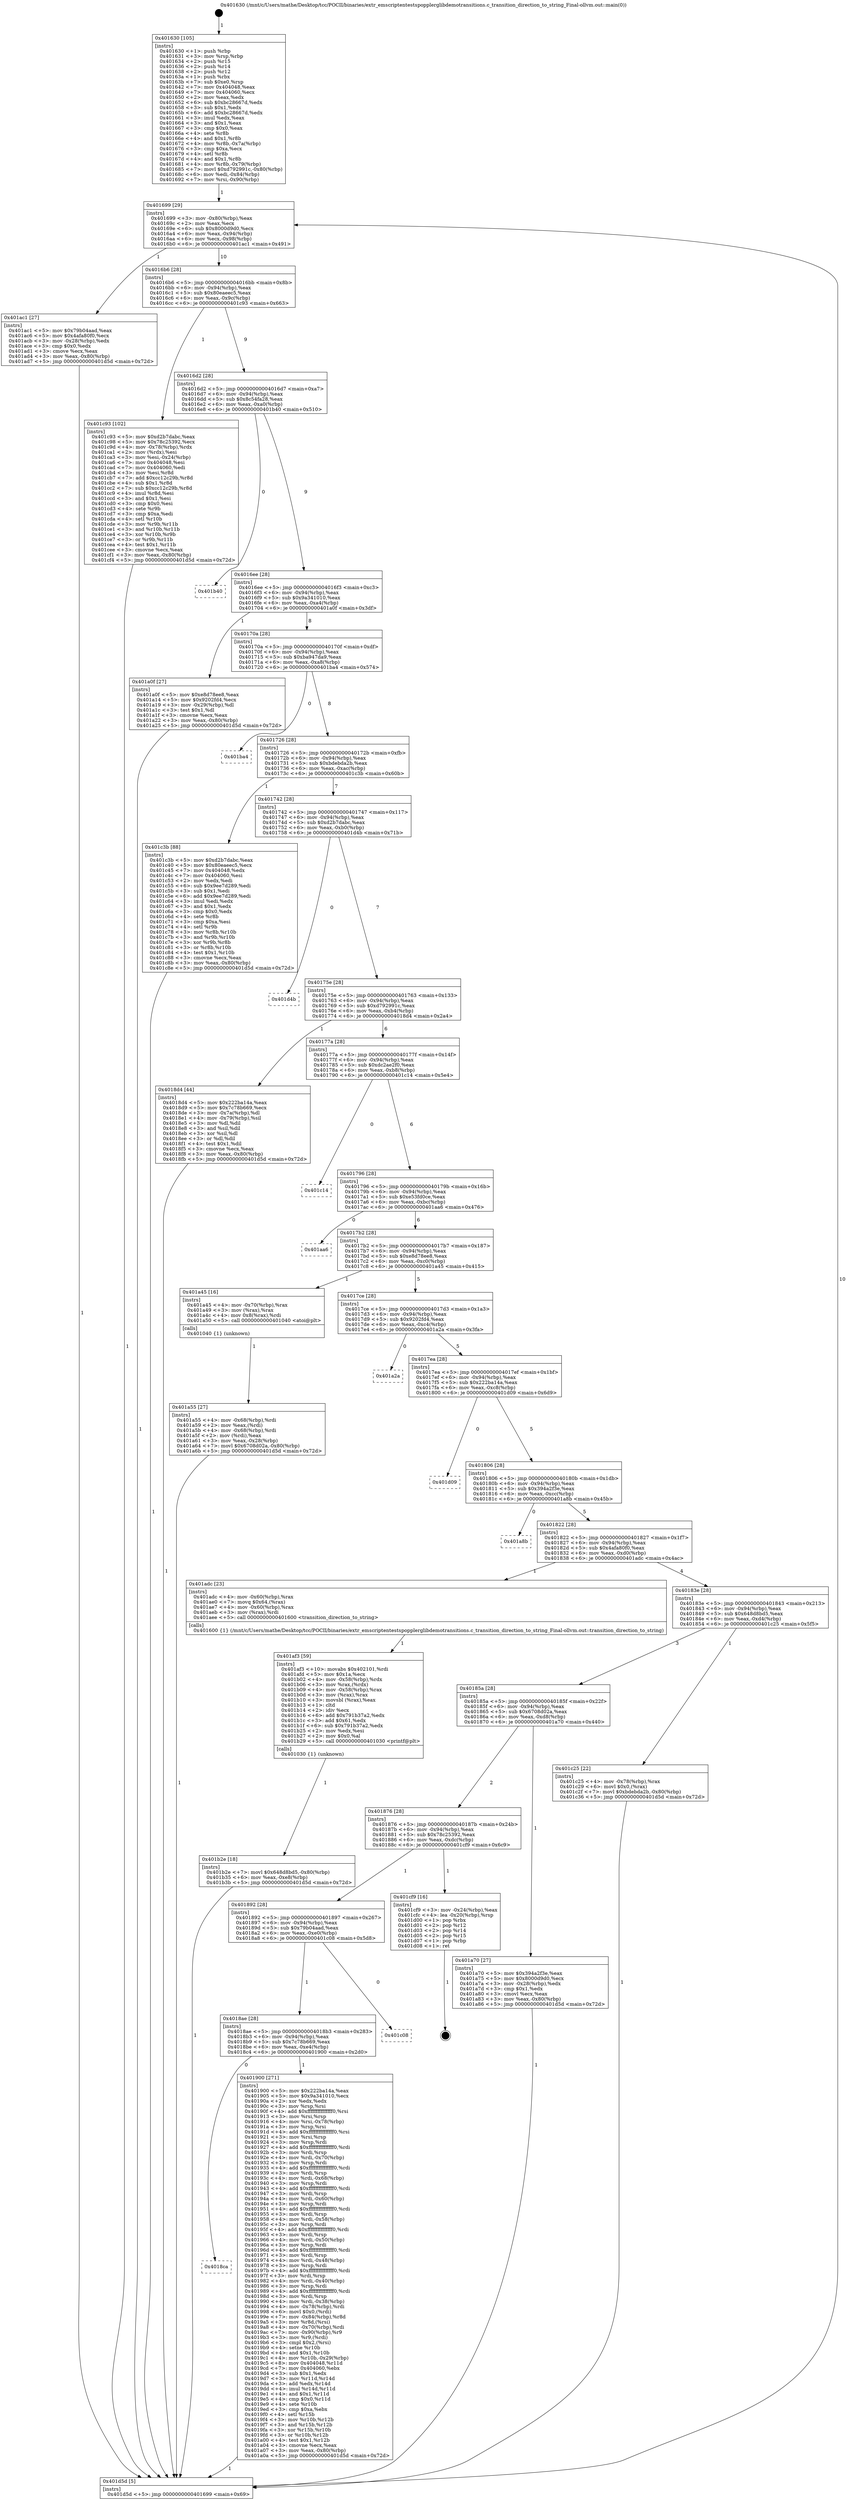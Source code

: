 digraph "0x401630" {
  label = "0x401630 (/mnt/c/Users/mathe/Desktop/tcc/POCII/binaries/extr_emscriptentestspopplerglibdemotransitions.c_transition_direction_to_string_Final-ollvm.out::main(0))"
  labelloc = "t"
  node[shape=record]

  Entry [label="",width=0.3,height=0.3,shape=circle,fillcolor=black,style=filled]
  "0x401699" [label="{
     0x401699 [29]\l
     | [instrs]\l
     &nbsp;&nbsp;0x401699 \<+3\>: mov -0x80(%rbp),%eax\l
     &nbsp;&nbsp;0x40169c \<+2\>: mov %eax,%ecx\l
     &nbsp;&nbsp;0x40169e \<+6\>: sub $0x8000d9d0,%ecx\l
     &nbsp;&nbsp;0x4016a4 \<+6\>: mov %eax,-0x94(%rbp)\l
     &nbsp;&nbsp;0x4016aa \<+6\>: mov %ecx,-0x98(%rbp)\l
     &nbsp;&nbsp;0x4016b0 \<+6\>: je 0000000000401ac1 \<main+0x491\>\l
  }"]
  "0x401ac1" [label="{
     0x401ac1 [27]\l
     | [instrs]\l
     &nbsp;&nbsp;0x401ac1 \<+5\>: mov $0x79b04aad,%eax\l
     &nbsp;&nbsp;0x401ac6 \<+5\>: mov $0x4afa80f0,%ecx\l
     &nbsp;&nbsp;0x401acb \<+3\>: mov -0x28(%rbp),%edx\l
     &nbsp;&nbsp;0x401ace \<+3\>: cmp $0x0,%edx\l
     &nbsp;&nbsp;0x401ad1 \<+3\>: cmove %ecx,%eax\l
     &nbsp;&nbsp;0x401ad4 \<+3\>: mov %eax,-0x80(%rbp)\l
     &nbsp;&nbsp;0x401ad7 \<+5\>: jmp 0000000000401d5d \<main+0x72d\>\l
  }"]
  "0x4016b6" [label="{
     0x4016b6 [28]\l
     | [instrs]\l
     &nbsp;&nbsp;0x4016b6 \<+5\>: jmp 00000000004016bb \<main+0x8b\>\l
     &nbsp;&nbsp;0x4016bb \<+6\>: mov -0x94(%rbp),%eax\l
     &nbsp;&nbsp;0x4016c1 \<+5\>: sub $0x80eaeec5,%eax\l
     &nbsp;&nbsp;0x4016c6 \<+6\>: mov %eax,-0x9c(%rbp)\l
     &nbsp;&nbsp;0x4016cc \<+6\>: je 0000000000401c93 \<main+0x663\>\l
  }"]
  Exit [label="",width=0.3,height=0.3,shape=circle,fillcolor=black,style=filled,peripheries=2]
  "0x401c93" [label="{
     0x401c93 [102]\l
     | [instrs]\l
     &nbsp;&nbsp;0x401c93 \<+5\>: mov $0xd2b7dabc,%eax\l
     &nbsp;&nbsp;0x401c98 \<+5\>: mov $0x78c25392,%ecx\l
     &nbsp;&nbsp;0x401c9d \<+4\>: mov -0x78(%rbp),%rdx\l
     &nbsp;&nbsp;0x401ca1 \<+2\>: mov (%rdx),%esi\l
     &nbsp;&nbsp;0x401ca3 \<+3\>: mov %esi,-0x24(%rbp)\l
     &nbsp;&nbsp;0x401ca6 \<+7\>: mov 0x404048,%esi\l
     &nbsp;&nbsp;0x401cad \<+7\>: mov 0x404060,%edi\l
     &nbsp;&nbsp;0x401cb4 \<+3\>: mov %esi,%r8d\l
     &nbsp;&nbsp;0x401cb7 \<+7\>: add $0xcc12c29b,%r8d\l
     &nbsp;&nbsp;0x401cbe \<+4\>: sub $0x1,%r8d\l
     &nbsp;&nbsp;0x401cc2 \<+7\>: sub $0xcc12c29b,%r8d\l
     &nbsp;&nbsp;0x401cc9 \<+4\>: imul %r8d,%esi\l
     &nbsp;&nbsp;0x401ccd \<+3\>: and $0x1,%esi\l
     &nbsp;&nbsp;0x401cd0 \<+3\>: cmp $0x0,%esi\l
     &nbsp;&nbsp;0x401cd3 \<+4\>: sete %r9b\l
     &nbsp;&nbsp;0x401cd7 \<+3\>: cmp $0xa,%edi\l
     &nbsp;&nbsp;0x401cda \<+4\>: setl %r10b\l
     &nbsp;&nbsp;0x401cde \<+3\>: mov %r9b,%r11b\l
     &nbsp;&nbsp;0x401ce1 \<+3\>: and %r10b,%r11b\l
     &nbsp;&nbsp;0x401ce4 \<+3\>: xor %r10b,%r9b\l
     &nbsp;&nbsp;0x401ce7 \<+3\>: or %r9b,%r11b\l
     &nbsp;&nbsp;0x401cea \<+4\>: test $0x1,%r11b\l
     &nbsp;&nbsp;0x401cee \<+3\>: cmovne %ecx,%eax\l
     &nbsp;&nbsp;0x401cf1 \<+3\>: mov %eax,-0x80(%rbp)\l
     &nbsp;&nbsp;0x401cf4 \<+5\>: jmp 0000000000401d5d \<main+0x72d\>\l
  }"]
  "0x4016d2" [label="{
     0x4016d2 [28]\l
     | [instrs]\l
     &nbsp;&nbsp;0x4016d2 \<+5\>: jmp 00000000004016d7 \<main+0xa7\>\l
     &nbsp;&nbsp;0x4016d7 \<+6\>: mov -0x94(%rbp),%eax\l
     &nbsp;&nbsp;0x4016dd \<+5\>: sub $0x8c54fa28,%eax\l
     &nbsp;&nbsp;0x4016e2 \<+6\>: mov %eax,-0xa0(%rbp)\l
     &nbsp;&nbsp;0x4016e8 \<+6\>: je 0000000000401b40 \<main+0x510\>\l
  }"]
  "0x401b2e" [label="{
     0x401b2e [18]\l
     | [instrs]\l
     &nbsp;&nbsp;0x401b2e \<+7\>: movl $0x648d8bd5,-0x80(%rbp)\l
     &nbsp;&nbsp;0x401b35 \<+6\>: mov %eax,-0xe8(%rbp)\l
     &nbsp;&nbsp;0x401b3b \<+5\>: jmp 0000000000401d5d \<main+0x72d\>\l
  }"]
  "0x401b40" [label="{
     0x401b40\l
  }", style=dashed]
  "0x4016ee" [label="{
     0x4016ee [28]\l
     | [instrs]\l
     &nbsp;&nbsp;0x4016ee \<+5\>: jmp 00000000004016f3 \<main+0xc3\>\l
     &nbsp;&nbsp;0x4016f3 \<+6\>: mov -0x94(%rbp),%eax\l
     &nbsp;&nbsp;0x4016f9 \<+5\>: sub $0x9a341010,%eax\l
     &nbsp;&nbsp;0x4016fe \<+6\>: mov %eax,-0xa4(%rbp)\l
     &nbsp;&nbsp;0x401704 \<+6\>: je 0000000000401a0f \<main+0x3df\>\l
  }"]
  "0x401af3" [label="{
     0x401af3 [59]\l
     | [instrs]\l
     &nbsp;&nbsp;0x401af3 \<+10\>: movabs $0x402101,%rdi\l
     &nbsp;&nbsp;0x401afd \<+5\>: mov $0x1a,%ecx\l
     &nbsp;&nbsp;0x401b02 \<+4\>: mov -0x58(%rbp),%rdx\l
     &nbsp;&nbsp;0x401b06 \<+3\>: mov %rax,(%rdx)\l
     &nbsp;&nbsp;0x401b09 \<+4\>: mov -0x58(%rbp),%rax\l
     &nbsp;&nbsp;0x401b0d \<+3\>: mov (%rax),%rax\l
     &nbsp;&nbsp;0x401b10 \<+3\>: movsbl (%rax),%eax\l
     &nbsp;&nbsp;0x401b13 \<+1\>: cltd\l
     &nbsp;&nbsp;0x401b14 \<+2\>: idiv %ecx\l
     &nbsp;&nbsp;0x401b16 \<+6\>: add $0x791b37a2,%edx\l
     &nbsp;&nbsp;0x401b1c \<+3\>: add $0x61,%edx\l
     &nbsp;&nbsp;0x401b1f \<+6\>: sub $0x791b37a2,%edx\l
     &nbsp;&nbsp;0x401b25 \<+2\>: mov %edx,%esi\l
     &nbsp;&nbsp;0x401b27 \<+2\>: mov $0x0,%al\l
     &nbsp;&nbsp;0x401b29 \<+5\>: call 0000000000401030 \<printf@plt\>\l
     | [calls]\l
     &nbsp;&nbsp;0x401030 \{1\} (unknown)\l
  }"]
  "0x401a0f" [label="{
     0x401a0f [27]\l
     | [instrs]\l
     &nbsp;&nbsp;0x401a0f \<+5\>: mov $0xe8d78ee8,%eax\l
     &nbsp;&nbsp;0x401a14 \<+5\>: mov $0x9202fd4,%ecx\l
     &nbsp;&nbsp;0x401a19 \<+3\>: mov -0x29(%rbp),%dl\l
     &nbsp;&nbsp;0x401a1c \<+3\>: test $0x1,%dl\l
     &nbsp;&nbsp;0x401a1f \<+3\>: cmovne %ecx,%eax\l
     &nbsp;&nbsp;0x401a22 \<+3\>: mov %eax,-0x80(%rbp)\l
     &nbsp;&nbsp;0x401a25 \<+5\>: jmp 0000000000401d5d \<main+0x72d\>\l
  }"]
  "0x40170a" [label="{
     0x40170a [28]\l
     | [instrs]\l
     &nbsp;&nbsp;0x40170a \<+5\>: jmp 000000000040170f \<main+0xdf\>\l
     &nbsp;&nbsp;0x40170f \<+6\>: mov -0x94(%rbp),%eax\l
     &nbsp;&nbsp;0x401715 \<+5\>: sub $0xba947da9,%eax\l
     &nbsp;&nbsp;0x40171a \<+6\>: mov %eax,-0xa8(%rbp)\l
     &nbsp;&nbsp;0x401720 \<+6\>: je 0000000000401ba4 \<main+0x574\>\l
  }"]
  "0x401a55" [label="{
     0x401a55 [27]\l
     | [instrs]\l
     &nbsp;&nbsp;0x401a55 \<+4\>: mov -0x68(%rbp),%rdi\l
     &nbsp;&nbsp;0x401a59 \<+2\>: mov %eax,(%rdi)\l
     &nbsp;&nbsp;0x401a5b \<+4\>: mov -0x68(%rbp),%rdi\l
     &nbsp;&nbsp;0x401a5f \<+2\>: mov (%rdi),%eax\l
     &nbsp;&nbsp;0x401a61 \<+3\>: mov %eax,-0x28(%rbp)\l
     &nbsp;&nbsp;0x401a64 \<+7\>: movl $0x6708d02a,-0x80(%rbp)\l
     &nbsp;&nbsp;0x401a6b \<+5\>: jmp 0000000000401d5d \<main+0x72d\>\l
  }"]
  "0x401ba4" [label="{
     0x401ba4\l
  }", style=dashed]
  "0x401726" [label="{
     0x401726 [28]\l
     | [instrs]\l
     &nbsp;&nbsp;0x401726 \<+5\>: jmp 000000000040172b \<main+0xfb\>\l
     &nbsp;&nbsp;0x40172b \<+6\>: mov -0x94(%rbp),%eax\l
     &nbsp;&nbsp;0x401731 \<+5\>: sub $0xbdebda2b,%eax\l
     &nbsp;&nbsp;0x401736 \<+6\>: mov %eax,-0xac(%rbp)\l
     &nbsp;&nbsp;0x40173c \<+6\>: je 0000000000401c3b \<main+0x60b\>\l
  }"]
  "0x4018ca" [label="{
     0x4018ca\l
  }", style=dashed]
  "0x401c3b" [label="{
     0x401c3b [88]\l
     | [instrs]\l
     &nbsp;&nbsp;0x401c3b \<+5\>: mov $0xd2b7dabc,%eax\l
     &nbsp;&nbsp;0x401c40 \<+5\>: mov $0x80eaeec5,%ecx\l
     &nbsp;&nbsp;0x401c45 \<+7\>: mov 0x404048,%edx\l
     &nbsp;&nbsp;0x401c4c \<+7\>: mov 0x404060,%esi\l
     &nbsp;&nbsp;0x401c53 \<+2\>: mov %edx,%edi\l
     &nbsp;&nbsp;0x401c55 \<+6\>: sub $0x9ee7d289,%edi\l
     &nbsp;&nbsp;0x401c5b \<+3\>: sub $0x1,%edi\l
     &nbsp;&nbsp;0x401c5e \<+6\>: add $0x9ee7d289,%edi\l
     &nbsp;&nbsp;0x401c64 \<+3\>: imul %edi,%edx\l
     &nbsp;&nbsp;0x401c67 \<+3\>: and $0x1,%edx\l
     &nbsp;&nbsp;0x401c6a \<+3\>: cmp $0x0,%edx\l
     &nbsp;&nbsp;0x401c6d \<+4\>: sete %r8b\l
     &nbsp;&nbsp;0x401c71 \<+3\>: cmp $0xa,%esi\l
     &nbsp;&nbsp;0x401c74 \<+4\>: setl %r9b\l
     &nbsp;&nbsp;0x401c78 \<+3\>: mov %r8b,%r10b\l
     &nbsp;&nbsp;0x401c7b \<+3\>: and %r9b,%r10b\l
     &nbsp;&nbsp;0x401c7e \<+3\>: xor %r9b,%r8b\l
     &nbsp;&nbsp;0x401c81 \<+3\>: or %r8b,%r10b\l
     &nbsp;&nbsp;0x401c84 \<+4\>: test $0x1,%r10b\l
     &nbsp;&nbsp;0x401c88 \<+3\>: cmovne %ecx,%eax\l
     &nbsp;&nbsp;0x401c8b \<+3\>: mov %eax,-0x80(%rbp)\l
     &nbsp;&nbsp;0x401c8e \<+5\>: jmp 0000000000401d5d \<main+0x72d\>\l
  }"]
  "0x401742" [label="{
     0x401742 [28]\l
     | [instrs]\l
     &nbsp;&nbsp;0x401742 \<+5\>: jmp 0000000000401747 \<main+0x117\>\l
     &nbsp;&nbsp;0x401747 \<+6\>: mov -0x94(%rbp),%eax\l
     &nbsp;&nbsp;0x40174d \<+5\>: sub $0xd2b7dabc,%eax\l
     &nbsp;&nbsp;0x401752 \<+6\>: mov %eax,-0xb0(%rbp)\l
     &nbsp;&nbsp;0x401758 \<+6\>: je 0000000000401d4b \<main+0x71b\>\l
  }"]
  "0x401900" [label="{
     0x401900 [271]\l
     | [instrs]\l
     &nbsp;&nbsp;0x401900 \<+5\>: mov $0x222ba14a,%eax\l
     &nbsp;&nbsp;0x401905 \<+5\>: mov $0x9a341010,%ecx\l
     &nbsp;&nbsp;0x40190a \<+2\>: xor %edx,%edx\l
     &nbsp;&nbsp;0x40190c \<+3\>: mov %rsp,%rsi\l
     &nbsp;&nbsp;0x40190f \<+4\>: add $0xfffffffffffffff0,%rsi\l
     &nbsp;&nbsp;0x401913 \<+3\>: mov %rsi,%rsp\l
     &nbsp;&nbsp;0x401916 \<+4\>: mov %rsi,-0x78(%rbp)\l
     &nbsp;&nbsp;0x40191a \<+3\>: mov %rsp,%rsi\l
     &nbsp;&nbsp;0x40191d \<+4\>: add $0xfffffffffffffff0,%rsi\l
     &nbsp;&nbsp;0x401921 \<+3\>: mov %rsi,%rsp\l
     &nbsp;&nbsp;0x401924 \<+3\>: mov %rsp,%rdi\l
     &nbsp;&nbsp;0x401927 \<+4\>: add $0xfffffffffffffff0,%rdi\l
     &nbsp;&nbsp;0x40192b \<+3\>: mov %rdi,%rsp\l
     &nbsp;&nbsp;0x40192e \<+4\>: mov %rdi,-0x70(%rbp)\l
     &nbsp;&nbsp;0x401932 \<+3\>: mov %rsp,%rdi\l
     &nbsp;&nbsp;0x401935 \<+4\>: add $0xfffffffffffffff0,%rdi\l
     &nbsp;&nbsp;0x401939 \<+3\>: mov %rdi,%rsp\l
     &nbsp;&nbsp;0x40193c \<+4\>: mov %rdi,-0x68(%rbp)\l
     &nbsp;&nbsp;0x401940 \<+3\>: mov %rsp,%rdi\l
     &nbsp;&nbsp;0x401943 \<+4\>: add $0xfffffffffffffff0,%rdi\l
     &nbsp;&nbsp;0x401947 \<+3\>: mov %rdi,%rsp\l
     &nbsp;&nbsp;0x40194a \<+4\>: mov %rdi,-0x60(%rbp)\l
     &nbsp;&nbsp;0x40194e \<+3\>: mov %rsp,%rdi\l
     &nbsp;&nbsp;0x401951 \<+4\>: add $0xfffffffffffffff0,%rdi\l
     &nbsp;&nbsp;0x401955 \<+3\>: mov %rdi,%rsp\l
     &nbsp;&nbsp;0x401958 \<+4\>: mov %rdi,-0x58(%rbp)\l
     &nbsp;&nbsp;0x40195c \<+3\>: mov %rsp,%rdi\l
     &nbsp;&nbsp;0x40195f \<+4\>: add $0xfffffffffffffff0,%rdi\l
     &nbsp;&nbsp;0x401963 \<+3\>: mov %rdi,%rsp\l
     &nbsp;&nbsp;0x401966 \<+4\>: mov %rdi,-0x50(%rbp)\l
     &nbsp;&nbsp;0x40196a \<+3\>: mov %rsp,%rdi\l
     &nbsp;&nbsp;0x40196d \<+4\>: add $0xfffffffffffffff0,%rdi\l
     &nbsp;&nbsp;0x401971 \<+3\>: mov %rdi,%rsp\l
     &nbsp;&nbsp;0x401974 \<+4\>: mov %rdi,-0x48(%rbp)\l
     &nbsp;&nbsp;0x401978 \<+3\>: mov %rsp,%rdi\l
     &nbsp;&nbsp;0x40197b \<+4\>: add $0xfffffffffffffff0,%rdi\l
     &nbsp;&nbsp;0x40197f \<+3\>: mov %rdi,%rsp\l
     &nbsp;&nbsp;0x401982 \<+4\>: mov %rdi,-0x40(%rbp)\l
     &nbsp;&nbsp;0x401986 \<+3\>: mov %rsp,%rdi\l
     &nbsp;&nbsp;0x401989 \<+4\>: add $0xfffffffffffffff0,%rdi\l
     &nbsp;&nbsp;0x40198d \<+3\>: mov %rdi,%rsp\l
     &nbsp;&nbsp;0x401990 \<+4\>: mov %rdi,-0x38(%rbp)\l
     &nbsp;&nbsp;0x401994 \<+4\>: mov -0x78(%rbp),%rdi\l
     &nbsp;&nbsp;0x401998 \<+6\>: movl $0x0,(%rdi)\l
     &nbsp;&nbsp;0x40199e \<+7\>: mov -0x84(%rbp),%r8d\l
     &nbsp;&nbsp;0x4019a5 \<+3\>: mov %r8d,(%rsi)\l
     &nbsp;&nbsp;0x4019a8 \<+4\>: mov -0x70(%rbp),%rdi\l
     &nbsp;&nbsp;0x4019ac \<+7\>: mov -0x90(%rbp),%r9\l
     &nbsp;&nbsp;0x4019b3 \<+3\>: mov %r9,(%rdi)\l
     &nbsp;&nbsp;0x4019b6 \<+3\>: cmpl $0x2,(%rsi)\l
     &nbsp;&nbsp;0x4019b9 \<+4\>: setne %r10b\l
     &nbsp;&nbsp;0x4019bd \<+4\>: and $0x1,%r10b\l
     &nbsp;&nbsp;0x4019c1 \<+4\>: mov %r10b,-0x29(%rbp)\l
     &nbsp;&nbsp;0x4019c5 \<+8\>: mov 0x404048,%r11d\l
     &nbsp;&nbsp;0x4019cd \<+7\>: mov 0x404060,%ebx\l
     &nbsp;&nbsp;0x4019d4 \<+3\>: sub $0x1,%edx\l
     &nbsp;&nbsp;0x4019d7 \<+3\>: mov %r11d,%r14d\l
     &nbsp;&nbsp;0x4019da \<+3\>: add %edx,%r14d\l
     &nbsp;&nbsp;0x4019dd \<+4\>: imul %r14d,%r11d\l
     &nbsp;&nbsp;0x4019e1 \<+4\>: and $0x1,%r11d\l
     &nbsp;&nbsp;0x4019e5 \<+4\>: cmp $0x0,%r11d\l
     &nbsp;&nbsp;0x4019e9 \<+4\>: sete %r10b\l
     &nbsp;&nbsp;0x4019ed \<+3\>: cmp $0xa,%ebx\l
     &nbsp;&nbsp;0x4019f0 \<+4\>: setl %r15b\l
     &nbsp;&nbsp;0x4019f4 \<+3\>: mov %r10b,%r12b\l
     &nbsp;&nbsp;0x4019f7 \<+3\>: and %r15b,%r12b\l
     &nbsp;&nbsp;0x4019fa \<+3\>: xor %r15b,%r10b\l
     &nbsp;&nbsp;0x4019fd \<+3\>: or %r10b,%r12b\l
     &nbsp;&nbsp;0x401a00 \<+4\>: test $0x1,%r12b\l
     &nbsp;&nbsp;0x401a04 \<+3\>: cmovne %ecx,%eax\l
     &nbsp;&nbsp;0x401a07 \<+3\>: mov %eax,-0x80(%rbp)\l
     &nbsp;&nbsp;0x401a0a \<+5\>: jmp 0000000000401d5d \<main+0x72d\>\l
  }"]
  "0x401d4b" [label="{
     0x401d4b\l
  }", style=dashed]
  "0x40175e" [label="{
     0x40175e [28]\l
     | [instrs]\l
     &nbsp;&nbsp;0x40175e \<+5\>: jmp 0000000000401763 \<main+0x133\>\l
     &nbsp;&nbsp;0x401763 \<+6\>: mov -0x94(%rbp),%eax\l
     &nbsp;&nbsp;0x401769 \<+5\>: sub $0xd792991c,%eax\l
     &nbsp;&nbsp;0x40176e \<+6\>: mov %eax,-0xb4(%rbp)\l
     &nbsp;&nbsp;0x401774 \<+6\>: je 00000000004018d4 \<main+0x2a4\>\l
  }"]
  "0x4018ae" [label="{
     0x4018ae [28]\l
     | [instrs]\l
     &nbsp;&nbsp;0x4018ae \<+5\>: jmp 00000000004018b3 \<main+0x283\>\l
     &nbsp;&nbsp;0x4018b3 \<+6\>: mov -0x94(%rbp),%eax\l
     &nbsp;&nbsp;0x4018b9 \<+5\>: sub $0x7c78b669,%eax\l
     &nbsp;&nbsp;0x4018be \<+6\>: mov %eax,-0xe4(%rbp)\l
     &nbsp;&nbsp;0x4018c4 \<+6\>: je 0000000000401900 \<main+0x2d0\>\l
  }"]
  "0x4018d4" [label="{
     0x4018d4 [44]\l
     | [instrs]\l
     &nbsp;&nbsp;0x4018d4 \<+5\>: mov $0x222ba14a,%eax\l
     &nbsp;&nbsp;0x4018d9 \<+5\>: mov $0x7c78b669,%ecx\l
     &nbsp;&nbsp;0x4018de \<+3\>: mov -0x7a(%rbp),%dl\l
     &nbsp;&nbsp;0x4018e1 \<+4\>: mov -0x79(%rbp),%sil\l
     &nbsp;&nbsp;0x4018e5 \<+3\>: mov %dl,%dil\l
     &nbsp;&nbsp;0x4018e8 \<+3\>: and %sil,%dil\l
     &nbsp;&nbsp;0x4018eb \<+3\>: xor %sil,%dl\l
     &nbsp;&nbsp;0x4018ee \<+3\>: or %dl,%dil\l
     &nbsp;&nbsp;0x4018f1 \<+4\>: test $0x1,%dil\l
     &nbsp;&nbsp;0x4018f5 \<+3\>: cmovne %ecx,%eax\l
     &nbsp;&nbsp;0x4018f8 \<+3\>: mov %eax,-0x80(%rbp)\l
     &nbsp;&nbsp;0x4018fb \<+5\>: jmp 0000000000401d5d \<main+0x72d\>\l
  }"]
  "0x40177a" [label="{
     0x40177a [28]\l
     | [instrs]\l
     &nbsp;&nbsp;0x40177a \<+5\>: jmp 000000000040177f \<main+0x14f\>\l
     &nbsp;&nbsp;0x40177f \<+6\>: mov -0x94(%rbp),%eax\l
     &nbsp;&nbsp;0x401785 \<+5\>: sub $0xdc2ae2f0,%eax\l
     &nbsp;&nbsp;0x40178a \<+6\>: mov %eax,-0xb8(%rbp)\l
     &nbsp;&nbsp;0x401790 \<+6\>: je 0000000000401c14 \<main+0x5e4\>\l
  }"]
  "0x401d5d" [label="{
     0x401d5d [5]\l
     | [instrs]\l
     &nbsp;&nbsp;0x401d5d \<+5\>: jmp 0000000000401699 \<main+0x69\>\l
  }"]
  "0x401630" [label="{
     0x401630 [105]\l
     | [instrs]\l
     &nbsp;&nbsp;0x401630 \<+1\>: push %rbp\l
     &nbsp;&nbsp;0x401631 \<+3\>: mov %rsp,%rbp\l
     &nbsp;&nbsp;0x401634 \<+2\>: push %r15\l
     &nbsp;&nbsp;0x401636 \<+2\>: push %r14\l
     &nbsp;&nbsp;0x401638 \<+2\>: push %r12\l
     &nbsp;&nbsp;0x40163a \<+1\>: push %rbx\l
     &nbsp;&nbsp;0x40163b \<+7\>: sub $0xe0,%rsp\l
     &nbsp;&nbsp;0x401642 \<+7\>: mov 0x404048,%eax\l
     &nbsp;&nbsp;0x401649 \<+7\>: mov 0x404060,%ecx\l
     &nbsp;&nbsp;0x401650 \<+2\>: mov %eax,%edx\l
     &nbsp;&nbsp;0x401652 \<+6\>: sub $0xbc28667d,%edx\l
     &nbsp;&nbsp;0x401658 \<+3\>: sub $0x1,%edx\l
     &nbsp;&nbsp;0x40165b \<+6\>: add $0xbc28667d,%edx\l
     &nbsp;&nbsp;0x401661 \<+3\>: imul %edx,%eax\l
     &nbsp;&nbsp;0x401664 \<+3\>: and $0x1,%eax\l
     &nbsp;&nbsp;0x401667 \<+3\>: cmp $0x0,%eax\l
     &nbsp;&nbsp;0x40166a \<+4\>: sete %r8b\l
     &nbsp;&nbsp;0x40166e \<+4\>: and $0x1,%r8b\l
     &nbsp;&nbsp;0x401672 \<+4\>: mov %r8b,-0x7a(%rbp)\l
     &nbsp;&nbsp;0x401676 \<+3\>: cmp $0xa,%ecx\l
     &nbsp;&nbsp;0x401679 \<+4\>: setl %r8b\l
     &nbsp;&nbsp;0x40167d \<+4\>: and $0x1,%r8b\l
     &nbsp;&nbsp;0x401681 \<+4\>: mov %r8b,-0x79(%rbp)\l
     &nbsp;&nbsp;0x401685 \<+7\>: movl $0xd792991c,-0x80(%rbp)\l
     &nbsp;&nbsp;0x40168c \<+6\>: mov %edi,-0x84(%rbp)\l
     &nbsp;&nbsp;0x401692 \<+7\>: mov %rsi,-0x90(%rbp)\l
  }"]
  "0x401c08" [label="{
     0x401c08\l
  }", style=dashed]
  "0x401c14" [label="{
     0x401c14\l
  }", style=dashed]
  "0x401796" [label="{
     0x401796 [28]\l
     | [instrs]\l
     &nbsp;&nbsp;0x401796 \<+5\>: jmp 000000000040179b \<main+0x16b\>\l
     &nbsp;&nbsp;0x40179b \<+6\>: mov -0x94(%rbp),%eax\l
     &nbsp;&nbsp;0x4017a1 \<+5\>: sub $0xe53fd0ce,%eax\l
     &nbsp;&nbsp;0x4017a6 \<+6\>: mov %eax,-0xbc(%rbp)\l
     &nbsp;&nbsp;0x4017ac \<+6\>: je 0000000000401aa6 \<main+0x476\>\l
  }"]
  "0x401892" [label="{
     0x401892 [28]\l
     | [instrs]\l
     &nbsp;&nbsp;0x401892 \<+5\>: jmp 0000000000401897 \<main+0x267\>\l
     &nbsp;&nbsp;0x401897 \<+6\>: mov -0x94(%rbp),%eax\l
     &nbsp;&nbsp;0x40189d \<+5\>: sub $0x79b04aad,%eax\l
     &nbsp;&nbsp;0x4018a2 \<+6\>: mov %eax,-0xe0(%rbp)\l
     &nbsp;&nbsp;0x4018a8 \<+6\>: je 0000000000401c08 \<main+0x5d8\>\l
  }"]
  "0x401aa6" [label="{
     0x401aa6\l
  }", style=dashed]
  "0x4017b2" [label="{
     0x4017b2 [28]\l
     | [instrs]\l
     &nbsp;&nbsp;0x4017b2 \<+5\>: jmp 00000000004017b7 \<main+0x187\>\l
     &nbsp;&nbsp;0x4017b7 \<+6\>: mov -0x94(%rbp),%eax\l
     &nbsp;&nbsp;0x4017bd \<+5\>: sub $0xe8d78ee8,%eax\l
     &nbsp;&nbsp;0x4017c2 \<+6\>: mov %eax,-0xc0(%rbp)\l
     &nbsp;&nbsp;0x4017c8 \<+6\>: je 0000000000401a45 \<main+0x415\>\l
  }"]
  "0x401cf9" [label="{
     0x401cf9 [16]\l
     | [instrs]\l
     &nbsp;&nbsp;0x401cf9 \<+3\>: mov -0x24(%rbp),%eax\l
     &nbsp;&nbsp;0x401cfc \<+4\>: lea -0x20(%rbp),%rsp\l
     &nbsp;&nbsp;0x401d00 \<+1\>: pop %rbx\l
     &nbsp;&nbsp;0x401d01 \<+2\>: pop %r12\l
     &nbsp;&nbsp;0x401d03 \<+2\>: pop %r14\l
     &nbsp;&nbsp;0x401d05 \<+2\>: pop %r15\l
     &nbsp;&nbsp;0x401d07 \<+1\>: pop %rbp\l
     &nbsp;&nbsp;0x401d08 \<+1\>: ret\l
  }"]
  "0x401a45" [label="{
     0x401a45 [16]\l
     | [instrs]\l
     &nbsp;&nbsp;0x401a45 \<+4\>: mov -0x70(%rbp),%rax\l
     &nbsp;&nbsp;0x401a49 \<+3\>: mov (%rax),%rax\l
     &nbsp;&nbsp;0x401a4c \<+4\>: mov 0x8(%rax),%rdi\l
     &nbsp;&nbsp;0x401a50 \<+5\>: call 0000000000401040 \<atoi@plt\>\l
     | [calls]\l
     &nbsp;&nbsp;0x401040 \{1\} (unknown)\l
  }"]
  "0x4017ce" [label="{
     0x4017ce [28]\l
     | [instrs]\l
     &nbsp;&nbsp;0x4017ce \<+5\>: jmp 00000000004017d3 \<main+0x1a3\>\l
     &nbsp;&nbsp;0x4017d3 \<+6\>: mov -0x94(%rbp),%eax\l
     &nbsp;&nbsp;0x4017d9 \<+5\>: sub $0x9202fd4,%eax\l
     &nbsp;&nbsp;0x4017de \<+6\>: mov %eax,-0xc4(%rbp)\l
     &nbsp;&nbsp;0x4017e4 \<+6\>: je 0000000000401a2a \<main+0x3fa\>\l
  }"]
  "0x401876" [label="{
     0x401876 [28]\l
     | [instrs]\l
     &nbsp;&nbsp;0x401876 \<+5\>: jmp 000000000040187b \<main+0x24b\>\l
     &nbsp;&nbsp;0x40187b \<+6\>: mov -0x94(%rbp),%eax\l
     &nbsp;&nbsp;0x401881 \<+5\>: sub $0x78c25392,%eax\l
     &nbsp;&nbsp;0x401886 \<+6\>: mov %eax,-0xdc(%rbp)\l
     &nbsp;&nbsp;0x40188c \<+6\>: je 0000000000401cf9 \<main+0x6c9\>\l
  }"]
  "0x401a2a" [label="{
     0x401a2a\l
  }", style=dashed]
  "0x4017ea" [label="{
     0x4017ea [28]\l
     | [instrs]\l
     &nbsp;&nbsp;0x4017ea \<+5\>: jmp 00000000004017ef \<main+0x1bf\>\l
     &nbsp;&nbsp;0x4017ef \<+6\>: mov -0x94(%rbp),%eax\l
     &nbsp;&nbsp;0x4017f5 \<+5\>: sub $0x222ba14a,%eax\l
     &nbsp;&nbsp;0x4017fa \<+6\>: mov %eax,-0xc8(%rbp)\l
     &nbsp;&nbsp;0x401800 \<+6\>: je 0000000000401d09 \<main+0x6d9\>\l
  }"]
  "0x401a70" [label="{
     0x401a70 [27]\l
     | [instrs]\l
     &nbsp;&nbsp;0x401a70 \<+5\>: mov $0x394a2f3e,%eax\l
     &nbsp;&nbsp;0x401a75 \<+5\>: mov $0x8000d9d0,%ecx\l
     &nbsp;&nbsp;0x401a7a \<+3\>: mov -0x28(%rbp),%edx\l
     &nbsp;&nbsp;0x401a7d \<+3\>: cmp $0x1,%edx\l
     &nbsp;&nbsp;0x401a80 \<+3\>: cmovl %ecx,%eax\l
     &nbsp;&nbsp;0x401a83 \<+3\>: mov %eax,-0x80(%rbp)\l
     &nbsp;&nbsp;0x401a86 \<+5\>: jmp 0000000000401d5d \<main+0x72d\>\l
  }"]
  "0x401d09" [label="{
     0x401d09\l
  }", style=dashed]
  "0x401806" [label="{
     0x401806 [28]\l
     | [instrs]\l
     &nbsp;&nbsp;0x401806 \<+5\>: jmp 000000000040180b \<main+0x1db\>\l
     &nbsp;&nbsp;0x40180b \<+6\>: mov -0x94(%rbp),%eax\l
     &nbsp;&nbsp;0x401811 \<+5\>: sub $0x394a2f3e,%eax\l
     &nbsp;&nbsp;0x401816 \<+6\>: mov %eax,-0xcc(%rbp)\l
     &nbsp;&nbsp;0x40181c \<+6\>: je 0000000000401a8b \<main+0x45b\>\l
  }"]
  "0x40185a" [label="{
     0x40185a [28]\l
     | [instrs]\l
     &nbsp;&nbsp;0x40185a \<+5\>: jmp 000000000040185f \<main+0x22f\>\l
     &nbsp;&nbsp;0x40185f \<+6\>: mov -0x94(%rbp),%eax\l
     &nbsp;&nbsp;0x401865 \<+5\>: sub $0x6708d02a,%eax\l
     &nbsp;&nbsp;0x40186a \<+6\>: mov %eax,-0xd8(%rbp)\l
     &nbsp;&nbsp;0x401870 \<+6\>: je 0000000000401a70 \<main+0x440\>\l
  }"]
  "0x401a8b" [label="{
     0x401a8b\l
  }", style=dashed]
  "0x401822" [label="{
     0x401822 [28]\l
     | [instrs]\l
     &nbsp;&nbsp;0x401822 \<+5\>: jmp 0000000000401827 \<main+0x1f7\>\l
     &nbsp;&nbsp;0x401827 \<+6\>: mov -0x94(%rbp),%eax\l
     &nbsp;&nbsp;0x40182d \<+5\>: sub $0x4afa80f0,%eax\l
     &nbsp;&nbsp;0x401832 \<+6\>: mov %eax,-0xd0(%rbp)\l
     &nbsp;&nbsp;0x401838 \<+6\>: je 0000000000401adc \<main+0x4ac\>\l
  }"]
  "0x401c25" [label="{
     0x401c25 [22]\l
     | [instrs]\l
     &nbsp;&nbsp;0x401c25 \<+4\>: mov -0x78(%rbp),%rax\l
     &nbsp;&nbsp;0x401c29 \<+6\>: movl $0x0,(%rax)\l
     &nbsp;&nbsp;0x401c2f \<+7\>: movl $0xbdebda2b,-0x80(%rbp)\l
     &nbsp;&nbsp;0x401c36 \<+5\>: jmp 0000000000401d5d \<main+0x72d\>\l
  }"]
  "0x401adc" [label="{
     0x401adc [23]\l
     | [instrs]\l
     &nbsp;&nbsp;0x401adc \<+4\>: mov -0x60(%rbp),%rax\l
     &nbsp;&nbsp;0x401ae0 \<+7\>: movq $0x64,(%rax)\l
     &nbsp;&nbsp;0x401ae7 \<+4\>: mov -0x60(%rbp),%rax\l
     &nbsp;&nbsp;0x401aeb \<+3\>: mov (%rax),%rdi\l
     &nbsp;&nbsp;0x401aee \<+5\>: call 0000000000401600 \<transition_direction_to_string\>\l
     | [calls]\l
     &nbsp;&nbsp;0x401600 \{1\} (/mnt/c/Users/mathe/Desktop/tcc/POCII/binaries/extr_emscriptentestspopplerglibdemotransitions.c_transition_direction_to_string_Final-ollvm.out::transition_direction_to_string)\l
  }"]
  "0x40183e" [label="{
     0x40183e [28]\l
     | [instrs]\l
     &nbsp;&nbsp;0x40183e \<+5\>: jmp 0000000000401843 \<main+0x213\>\l
     &nbsp;&nbsp;0x401843 \<+6\>: mov -0x94(%rbp),%eax\l
     &nbsp;&nbsp;0x401849 \<+5\>: sub $0x648d8bd5,%eax\l
     &nbsp;&nbsp;0x40184e \<+6\>: mov %eax,-0xd4(%rbp)\l
     &nbsp;&nbsp;0x401854 \<+6\>: je 0000000000401c25 \<main+0x5f5\>\l
  }"]
  Entry -> "0x401630" [label=" 1"]
  "0x401699" -> "0x401ac1" [label=" 1"]
  "0x401699" -> "0x4016b6" [label=" 10"]
  "0x401cf9" -> Exit [label=" 1"]
  "0x4016b6" -> "0x401c93" [label=" 1"]
  "0x4016b6" -> "0x4016d2" [label=" 9"]
  "0x401c93" -> "0x401d5d" [label=" 1"]
  "0x4016d2" -> "0x401b40" [label=" 0"]
  "0x4016d2" -> "0x4016ee" [label=" 9"]
  "0x401c3b" -> "0x401d5d" [label=" 1"]
  "0x4016ee" -> "0x401a0f" [label=" 1"]
  "0x4016ee" -> "0x40170a" [label=" 8"]
  "0x401c25" -> "0x401d5d" [label=" 1"]
  "0x40170a" -> "0x401ba4" [label=" 0"]
  "0x40170a" -> "0x401726" [label=" 8"]
  "0x401b2e" -> "0x401d5d" [label=" 1"]
  "0x401726" -> "0x401c3b" [label=" 1"]
  "0x401726" -> "0x401742" [label=" 7"]
  "0x401adc" -> "0x401af3" [label=" 1"]
  "0x401742" -> "0x401d4b" [label=" 0"]
  "0x401742" -> "0x40175e" [label=" 7"]
  "0x401ac1" -> "0x401d5d" [label=" 1"]
  "0x40175e" -> "0x4018d4" [label=" 1"]
  "0x40175e" -> "0x40177a" [label=" 6"]
  "0x4018d4" -> "0x401d5d" [label=" 1"]
  "0x401630" -> "0x401699" [label=" 1"]
  "0x401d5d" -> "0x401699" [label=" 10"]
  "0x401a55" -> "0x401d5d" [label=" 1"]
  "0x40177a" -> "0x401c14" [label=" 0"]
  "0x40177a" -> "0x401796" [label=" 6"]
  "0x401a45" -> "0x401a55" [label=" 1"]
  "0x401796" -> "0x401aa6" [label=" 0"]
  "0x401796" -> "0x4017b2" [label=" 6"]
  "0x401900" -> "0x401d5d" [label=" 1"]
  "0x4017b2" -> "0x401a45" [label=" 1"]
  "0x4017b2" -> "0x4017ce" [label=" 5"]
  "0x401af3" -> "0x401b2e" [label=" 1"]
  "0x4017ce" -> "0x401a2a" [label=" 0"]
  "0x4017ce" -> "0x4017ea" [label=" 5"]
  "0x4018ae" -> "0x401900" [label=" 1"]
  "0x4017ea" -> "0x401d09" [label=" 0"]
  "0x4017ea" -> "0x401806" [label=" 5"]
  "0x401a70" -> "0x401d5d" [label=" 1"]
  "0x401806" -> "0x401a8b" [label=" 0"]
  "0x401806" -> "0x401822" [label=" 5"]
  "0x401892" -> "0x401c08" [label=" 0"]
  "0x401822" -> "0x401adc" [label=" 1"]
  "0x401822" -> "0x40183e" [label=" 4"]
  "0x401a0f" -> "0x401d5d" [label=" 1"]
  "0x40183e" -> "0x401c25" [label=" 1"]
  "0x40183e" -> "0x40185a" [label=" 3"]
  "0x401892" -> "0x4018ae" [label=" 1"]
  "0x40185a" -> "0x401a70" [label=" 1"]
  "0x40185a" -> "0x401876" [label=" 2"]
  "0x4018ae" -> "0x4018ca" [label=" 0"]
  "0x401876" -> "0x401cf9" [label=" 1"]
  "0x401876" -> "0x401892" [label=" 1"]
}
